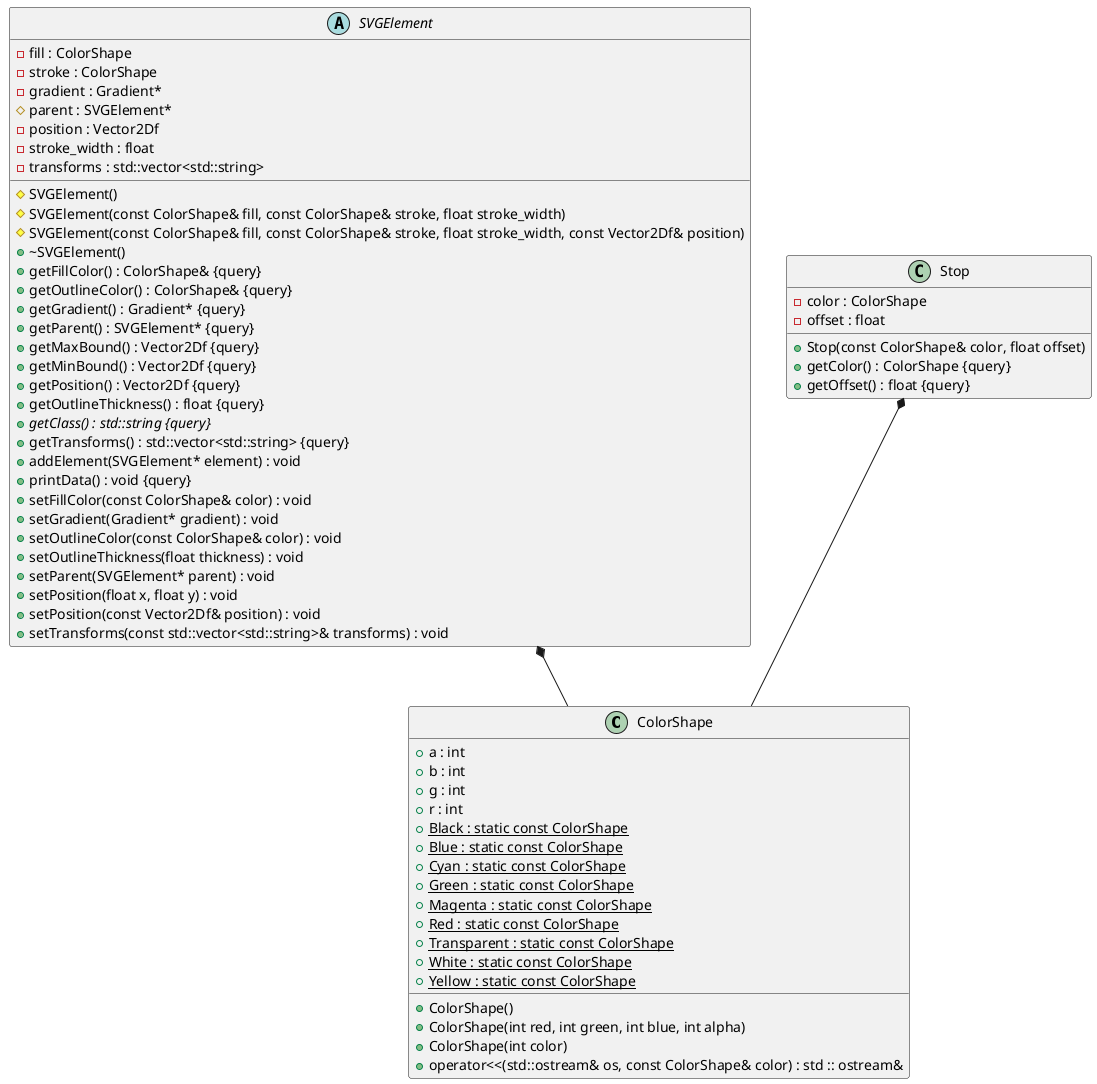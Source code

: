 @startuml





/' Objects '/

class ColorShape {
	+ColorShape()
	+ColorShape(int red, int green, int blue, int alpha)
	+ColorShape(int color)
	+a : int
	+b : int
	+g : int
	+r : int
	+{static} Black : static const ColorShape
	+{static} Blue : static const ColorShape
	+{static} Cyan : static const ColorShape
	+{static} Green : static const ColorShape
	+{static} Magenta : static const ColorShape
	+{static} Red : static const ColorShape
	+{static} Transparent : static const ColorShape
	+{static} White : static const ColorShape
	+{static} Yellow : static const ColorShape
	+operator<<(std::ostream& os, const ColorShape& color) : std :: ostream&
}


abstract class SVGElement {
	#SVGElement()
	#SVGElement(const ColorShape& fill, const ColorShape& stroke, float stroke_width)
	#SVGElement(const ColorShape& fill, const ColorShape& stroke, float stroke_width, const Vector2Df& position)
	+~SVGElement()
	-fill : ColorShape
	-stroke : ColorShape
	+getFillColor() : ColorShape& {query}
	+getOutlineColor() : ColorShape& {query}
	+getGradient() : Gradient* {query}
	-gradient : Gradient*
	+getParent() : SVGElement* {query}
	#parent : SVGElement*
	+getMaxBound() : Vector2Df {query}
	+getMinBound() : Vector2Df {query}
	+getPosition() : Vector2Df {query}
	-position : Vector2Df
	+getOutlineThickness() : float {query}
	-stroke_width : float
	+{abstract} getClass() : std::string {query}
	+getTransforms() : std::vector<std::string> {query}
	-transforms : std::vector<std::string>
	+addElement(SVGElement* element) : void
	+printData() : void {query}
	+setFillColor(const ColorShape& color) : void
	+setGradient(Gradient* gradient) : void
	+setOutlineColor(const ColorShape& color) : void
	+setOutlineThickness(float thickness) : void
	+setParent(SVGElement* parent) : void
	+setPosition(float x, float y) : void
	+setPosition(const Vector2Df& position) : void
	+setTransforms(const std::vector<std::string>& transforms) : void
}


class Stop {
	+Stop(const ColorShape& color, float offset)
	-color : ColorShape
	+getColor() : ColorShape {query}
	+getOffset() : float {query}
	-offset : float
}





/' Inheritance relationships '/




/' Aggregation relationships '/

.SVGElement *-- .ColorShape

.Stop *-- .ColorShape






/' Nested objects '/



@enduml
